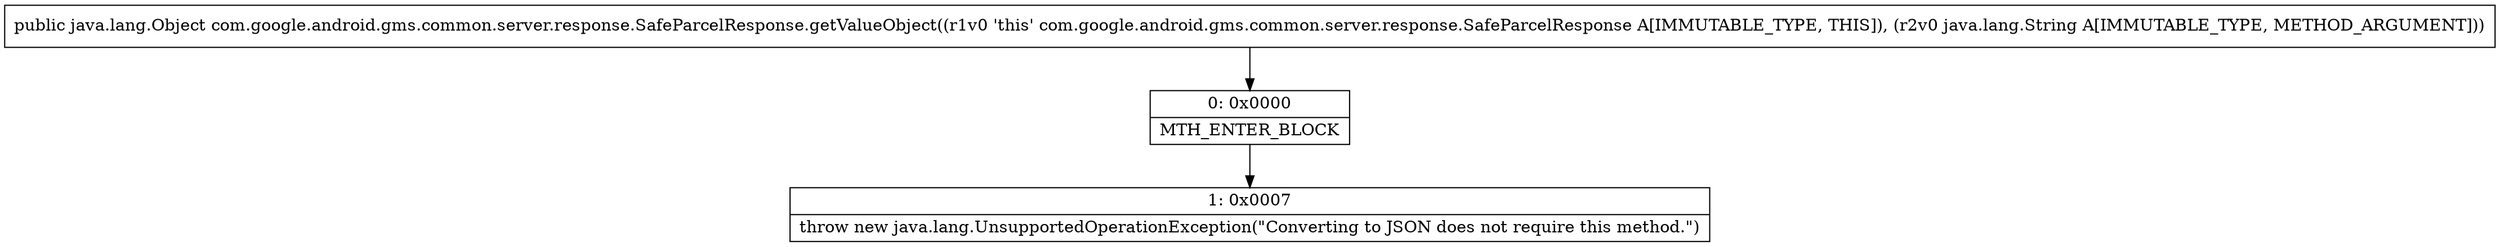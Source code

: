 digraph "CFG forcom.google.android.gms.common.server.response.SafeParcelResponse.getValueObject(Ljava\/lang\/String;)Ljava\/lang\/Object;" {
Node_0 [shape=record,label="{0\:\ 0x0000|MTH_ENTER_BLOCK\l}"];
Node_1 [shape=record,label="{1\:\ 0x0007|throw new java.lang.UnsupportedOperationException(\"Converting to JSON does not require this method.\")\l}"];
MethodNode[shape=record,label="{public java.lang.Object com.google.android.gms.common.server.response.SafeParcelResponse.getValueObject((r1v0 'this' com.google.android.gms.common.server.response.SafeParcelResponse A[IMMUTABLE_TYPE, THIS]), (r2v0 java.lang.String A[IMMUTABLE_TYPE, METHOD_ARGUMENT])) }"];
MethodNode -> Node_0;
Node_0 -> Node_1;
}

